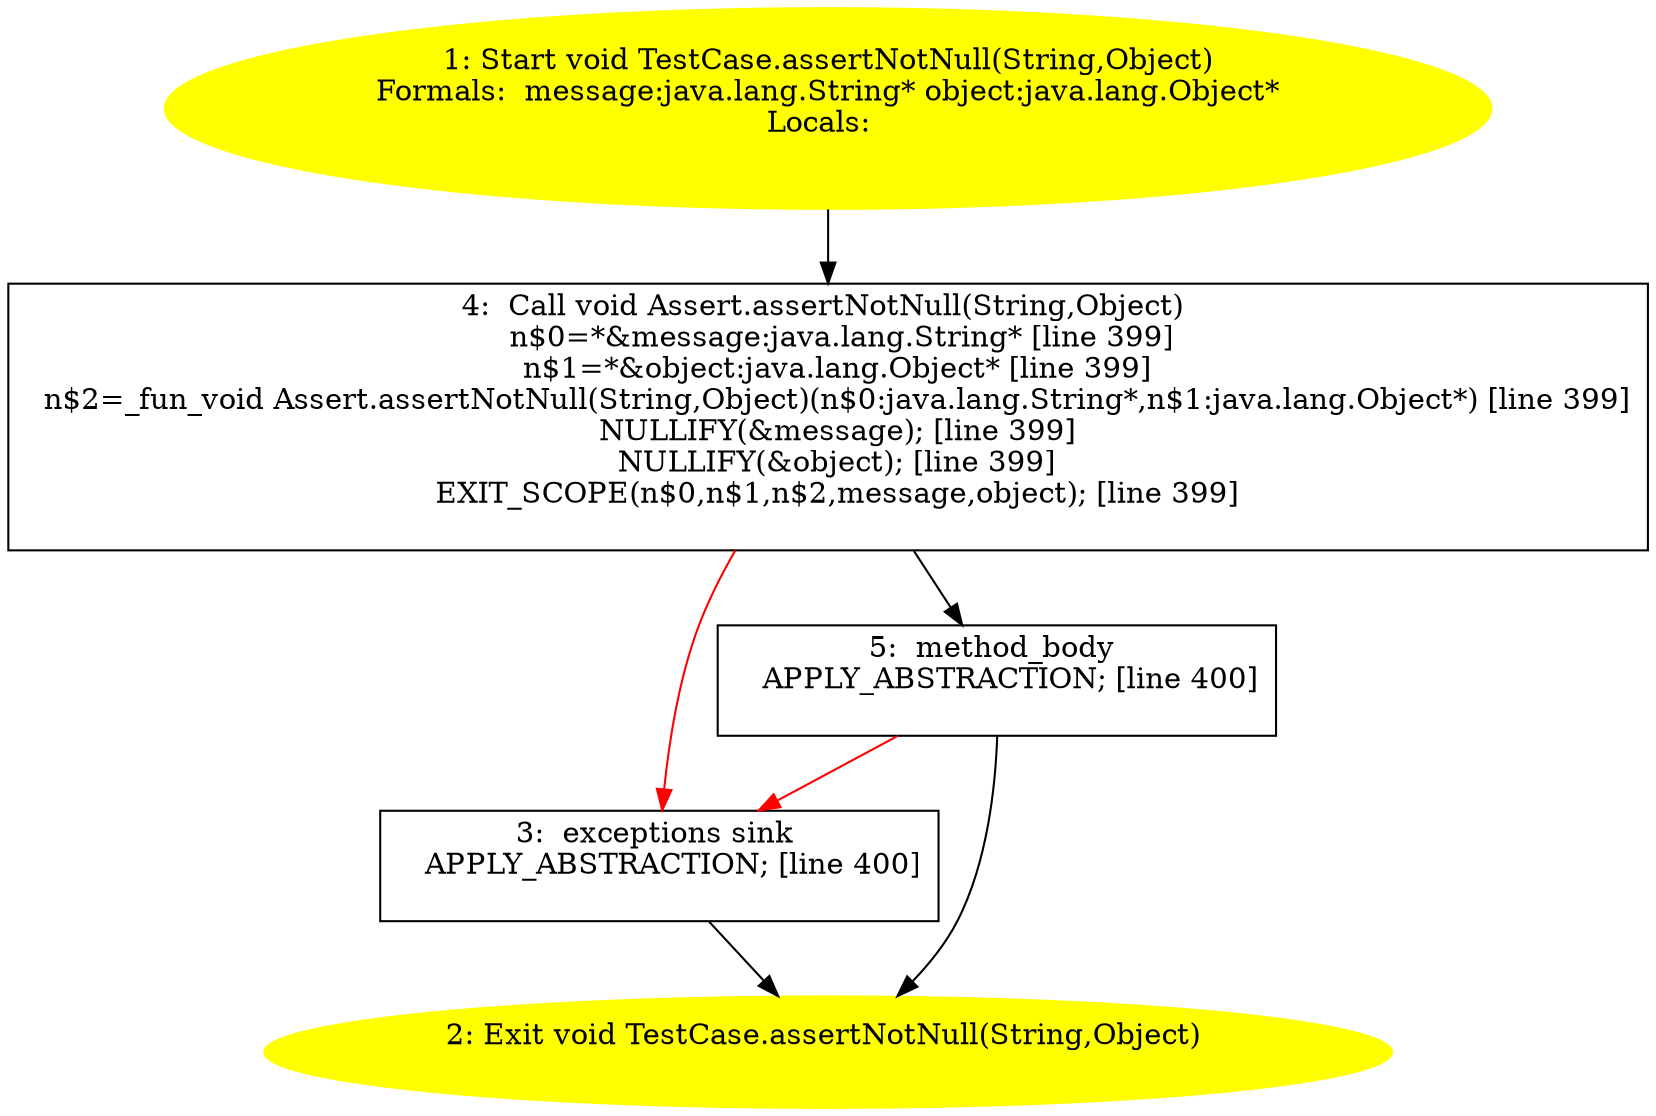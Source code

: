 /* @generated */
digraph cfg {
"junit.framework.TestCase.assertNotNull(java.lang.String,java.lang.Object):void.614d58b9199bee311f5fee34a3444fdc_1" [label="1: Start void TestCase.assertNotNull(String,Object)\nFormals:  message:java.lang.String* object:java.lang.Object*\nLocals:  \n  " color=yellow style=filled]
	

	 "junit.framework.TestCase.assertNotNull(java.lang.String,java.lang.Object):void.614d58b9199bee311f5fee34a3444fdc_1" -> "junit.framework.TestCase.assertNotNull(java.lang.String,java.lang.Object):void.614d58b9199bee311f5fee34a3444fdc_4" ;
"junit.framework.TestCase.assertNotNull(java.lang.String,java.lang.Object):void.614d58b9199bee311f5fee34a3444fdc_2" [label="2: Exit void TestCase.assertNotNull(String,Object) \n  " color=yellow style=filled]
	

"junit.framework.TestCase.assertNotNull(java.lang.String,java.lang.Object):void.614d58b9199bee311f5fee34a3444fdc_3" [label="3:  exceptions sink \n   APPLY_ABSTRACTION; [line 400]\n " shape="box"]
	

	 "junit.framework.TestCase.assertNotNull(java.lang.String,java.lang.Object):void.614d58b9199bee311f5fee34a3444fdc_3" -> "junit.framework.TestCase.assertNotNull(java.lang.String,java.lang.Object):void.614d58b9199bee311f5fee34a3444fdc_2" ;
"junit.framework.TestCase.assertNotNull(java.lang.String,java.lang.Object):void.614d58b9199bee311f5fee34a3444fdc_4" [label="4:  Call void Assert.assertNotNull(String,Object) \n   n$0=*&message:java.lang.String* [line 399]\n  n$1=*&object:java.lang.Object* [line 399]\n  n$2=_fun_void Assert.assertNotNull(String,Object)(n$0:java.lang.String*,n$1:java.lang.Object*) [line 399]\n  NULLIFY(&message); [line 399]\n  NULLIFY(&object); [line 399]\n  EXIT_SCOPE(n$0,n$1,n$2,message,object); [line 399]\n " shape="box"]
	

	 "junit.framework.TestCase.assertNotNull(java.lang.String,java.lang.Object):void.614d58b9199bee311f5fee34a3444fdc_4" -> "junit.framework.TestCase.assertNotNull(java.lang.String,java.lang.Object):void.614d58b9199bee311f5fee34a3444fdc_5" ;
	 "junit.framework.TestCase.assertNotNull(java.lang.String,java.lang.Object):void.614d58b9199bee311f5fee34a3444fdc_4" -> "junit.framework.TestCase.assertNotNull(java.lang.String,java.lang.Object):void.614d58b9199bee311f5fee34a3444fdc_3" [color="red" ];
"junit.framework.TestCase.assertNotNull(java.lang.String,java.lang.Object):void.614d58b9199bee311f5fee34a3444fdc_5" [label="5:  method_body \n   APPLY_ABSTRACTION; [line 400]\n " shape="box"]
	

	 "junit.framework.TestCase.assertNotNull(java.lang.String,java.lang.Object):void.614d58b9199bee311f5fee34a3444fdc_5" -> "junit.framework.TestCase.assertNotNull(java.lang.String,java.lang.Object):void.614d58b9199bee311f5fee34a3444fdc_2" ;
	 "junit.framework.TestCase.assertNotNull(java.lang.String,java.lang.Object):void.614d58b9199bee311f5fee34a3444fdc_5" -> "junit.framework.TestCase.assertNotNull(java.lang.String,java.lang.Object):void.614d58b9199bee311f5fee34a3444fdc_3" [color="red" ];
}
